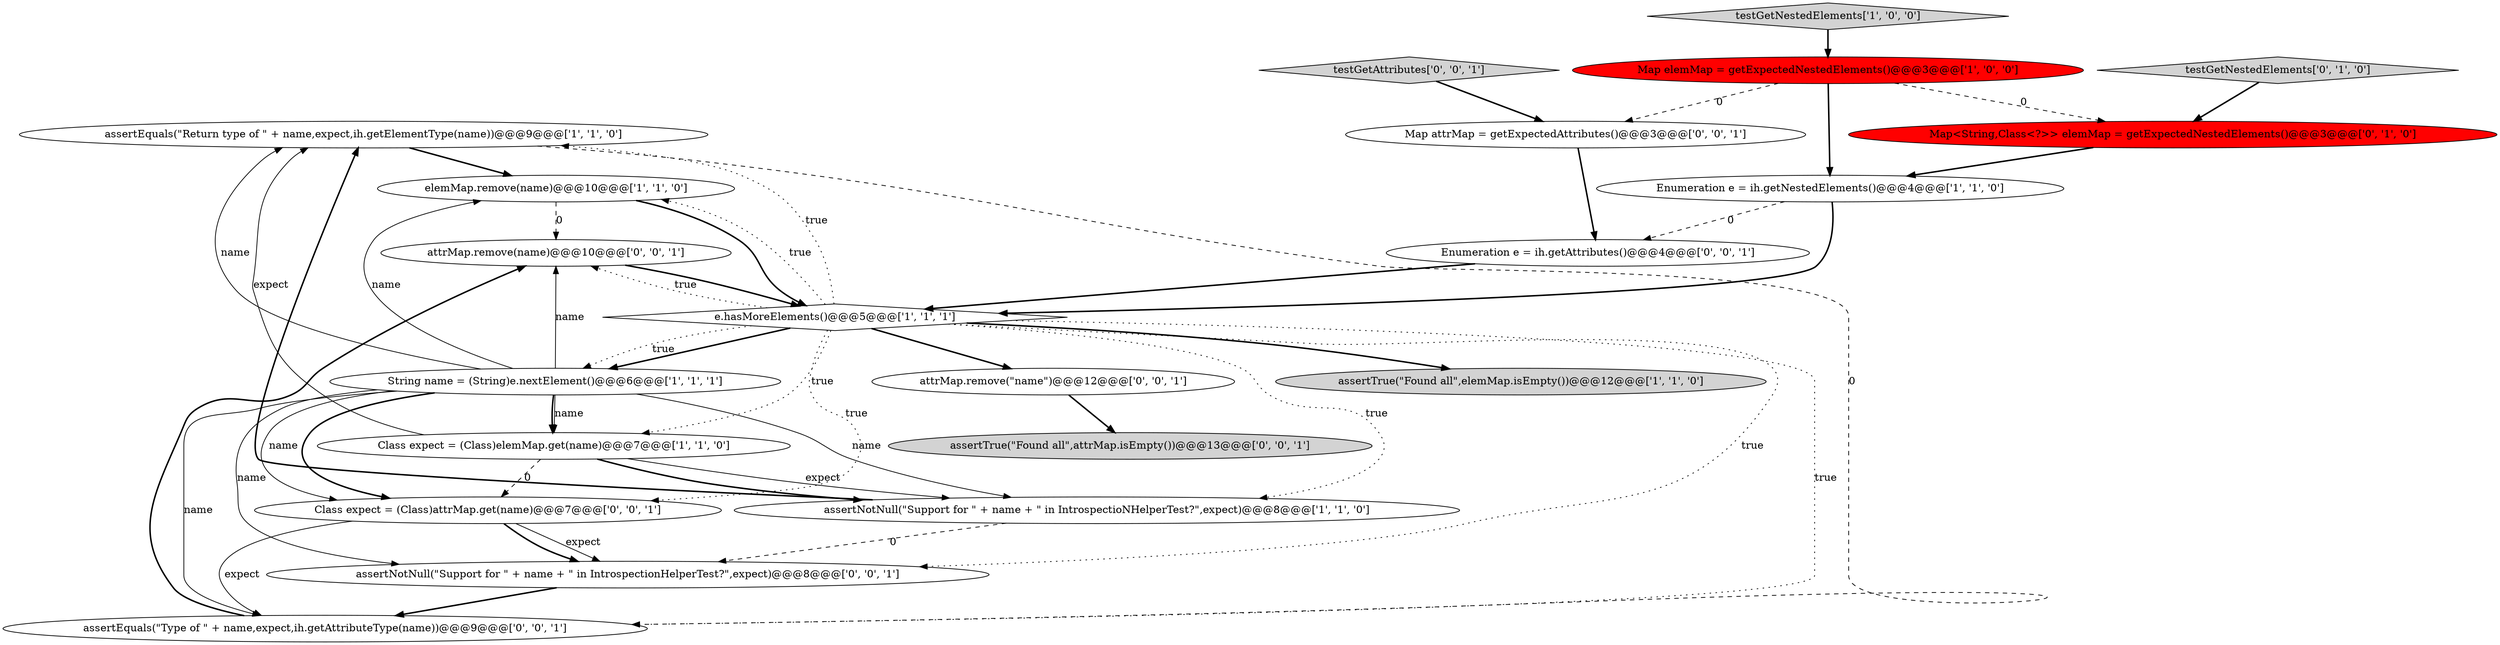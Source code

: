 digraph {
8 [style = filled, label = "assertEquals(\"Return type of \" + name,expect,ih.getElementType(name))@@@9@@@['1', '1', '0']", fillcolor = white, shape = ellipse image = "AAA0AAABBB1BBB"];
1 [style = filled, label = "Map elemMap = getExpectedNestedElements()@@@3@@@['1', '0', '0']", fillcolor = red, shape = ellipse image = "AAA1AAABBB1BBB"];
11 [style = filled, label = "testGetNestedElements['0', '1', '0']", fillcolor = lightgray, shape = diamond image = "AAA0AAABBB2BBB"];
15 [style = filled, label = "assertTrue(\"Found all\",attrMap.isEmpty())@@@13@@@['0', '0', '1']", fillcolor = lightgray, shape = ellipse image = "AAA0AAABBB3BBB"];
10 [style = filled, label = "Map<String,Class<?>> elemMap = getExpectedNestedElements()@@@3@@@['0', '1', '0']", fillcolor = red, shape = ellipse image = "AAA1AAABBB2BBB"];
18 [style = filled, label = "Map attrMap = getExpectedAttributes()@@@3@@@['0', '0', '1']", fillcolor = white, shape = ellipse image = "AAA0AAABBB3BBB"];
20 [style = filled, label = "Class expect = (Class)attrMap.get(name)@@@7@@@['0', '0', '1']", fillcolor = white, shape = ellipse image = "AAA0AAABBB3BBB"];
19 [style = filled, label = "attrMap.remove(name)@@@10@@@['0', '0', '1']", fillcolor = white, shape = ellipse image = "AAA0AAABBB3BBB"];
2 [style = filled, label = "Enumeration e = ih.getNestedElements()@@@4@@@['1', '1', '0']", fillcolor = white, shape = ellipse image = "AAA0AAABBB1BBB"];
4 [style = filled, label = "String name = (String)e.nextElement()@@@6@@@['1', '1', '1']", fillcolor = white, shape = ellipse image = "AAA0AAABBB1BBB"];
9 [style = filled, label = "e.hasMoreElements()@@@5@@@['1', '1', '1']", fillcolor = white, shape = diamond image = "AAA0AAABBB1BBB"];
5 [style = filled, label = "assertNotNull(\"Support for \" + name + \" in IntrospectioNHelperTest?\",expect)@@@8@@@['1', '1', '0']", fillcolor = white, shape = ellipse image = "AAA0AAABBB1BBB"];
0 [style = filled, label = "assertTrue(\"Found all\",elemMap.isEmpty())@@@12@@@['1', '1', '0']", fillcolor = lightgray, shape = ellipse image = "AAA0AAABBB1BBB"];
16 [style = filled, label = "attrMap.remove(\"name\")@@@12@@@['0', '0', '1']", fillcolor = white, shape = ellipse image = "AAA0AAABBB3BBB"];
7 [style = filled, label = "Class expect = (Class)elemMap.get(name)@@@7@@@['1', '1', '0']", fillcolor = white, shape = ellipse image = "AAA0AAABBB1BBB"];
6 [style = filled, label = "testGetNestedElements['1', '0', '0']", fillcolor = lightgray, shape = diamond image = "AAA0AAABBB1BBB"];
14 [style = filled, label = "assertNotNull(\"Support for \" + name + \" in IntrospectionHelperTest?\",expect)@@@8@@@['0', '0', '1']", fillcolor = white, shape = ellipse image = "AAA0AAABBB3BBB"];
3 [style = filled, label = "elemMap.remove(name)@@@10@@@['1', '1', '0']", fillcolor = white, shape = ellipse image = "AAA0AAABBB1BBB"];
12 [style = filled, label = "testGetAttributes['0', '0', '1']", fillcolor = lightgray, shape = diamond image = "AAA0AAABBB3BBB"];
17 [style = filled, label = "Enumeration e = ih.getAttributes()@@@4@@@['0', '0', '1']", fillcolor = white, shape = ellipse image = "AAA0AAABBB3BBB"];
13 [style = filled, label = "assertEquals(\"Type of \" + name,expect,ih.getAttributeType(name))@@@9@@@['0', '0', '1']", fillcolor = white, shape = ellipse image = "AAA0AAABBB3BBB"];
16->15 [style = bold, label=""];
5->8 [style = bold, label=""];
20->13 [style = solid, label="expect"];
5->14 [style = dashed, label="0"];
9->0 [style = bold, label=""];
4->8 [style = solid, label="name"];
4->14 [style = solid, label="name"];
17->9 [style = bold, label=""];
9->4 [style = bold, label=""];
8->3 [style = bold, label=""];
4->19 [style = solid, label="name"];
4->13 [style = solid, label="name"];
18->17 [style = bold, label=""];
7->20 [style = dashed, label="0"];
4->5 [style = solid, label="name"];
20->14 [style = bold, label=""];
1->18 [style = dashed, label="0"];
1->10 [style = dashed, label="0"];
2->9 [style = bold, label=""];
2->17 [style = dashed, label="0"];
9->16 [style = bold, label=""];
4->7 [style = bold, label=""];
9->14 [style = dotted, label="true"];
8->13 [style = dashed, label="0"];
3->19 [style = dashed, label="0"];
9->8 [style = dotted, label="true"];
3->9 [style = bold, label=""];
6->1 [style = bold, label=""];
7->5 [style = bold, label=""];
13->19 [style = bold, label=""];
9->19 [style = dotted, label="true"];
19->9 [style = bold, label=""];
11->10 [style = bold, label=""];
9->13 [style = dotted, label="true"];
4->3 [style = solid, label="name"];
9->20 [style = dotted, label="true"];
4->20 [style = bold, label=""];
12->18 [style = bold, label=""];
9->4 [style = dotted, label="true"];
4->7 [style = solid, label="name"];
10->2 [style = bold, label=""];
1->2 [style = bold, label=""];
7->8 [style = solid, label="expect"];
20->14 [style = solid, label="expect"];
14->13 [style = bold, label=""];
9->7 [style = dotted, label="true"];
7->5 [style = solid, label="expect"];
9->3 [style = dotted, label="true"];
4->20 [style = solid, label="name"];
9->5 [style = dotted, label="true"];
}
